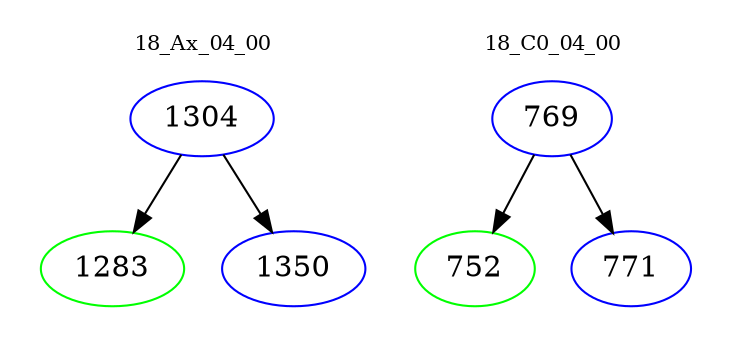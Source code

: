 digraph{
subgraph cluster_0 {
color = white
label = "18_Ax_04_00";
fontsize=10;
T0_1304 [label="1304", color="blue"]
T0_1304 -> T0_1283 [color="black"]
T0_1283 [label="1283", color="green"]
T0_1304 -> T0_1350 [color="black"]
T0_1350 [label="1350", color="blue"]
}
subgraph cluster_1 {
color = white
label = "18_C0_04_00";
fontsize=10;
T1_769 [label="769", color="blue"]
T1_769 -> T1_752 [color="black"]
T1_752 [label="752", color="green"]
T1_769 -> T1_771 [color="black"]
T1_771 [label="771", color="blue"]
}
}
